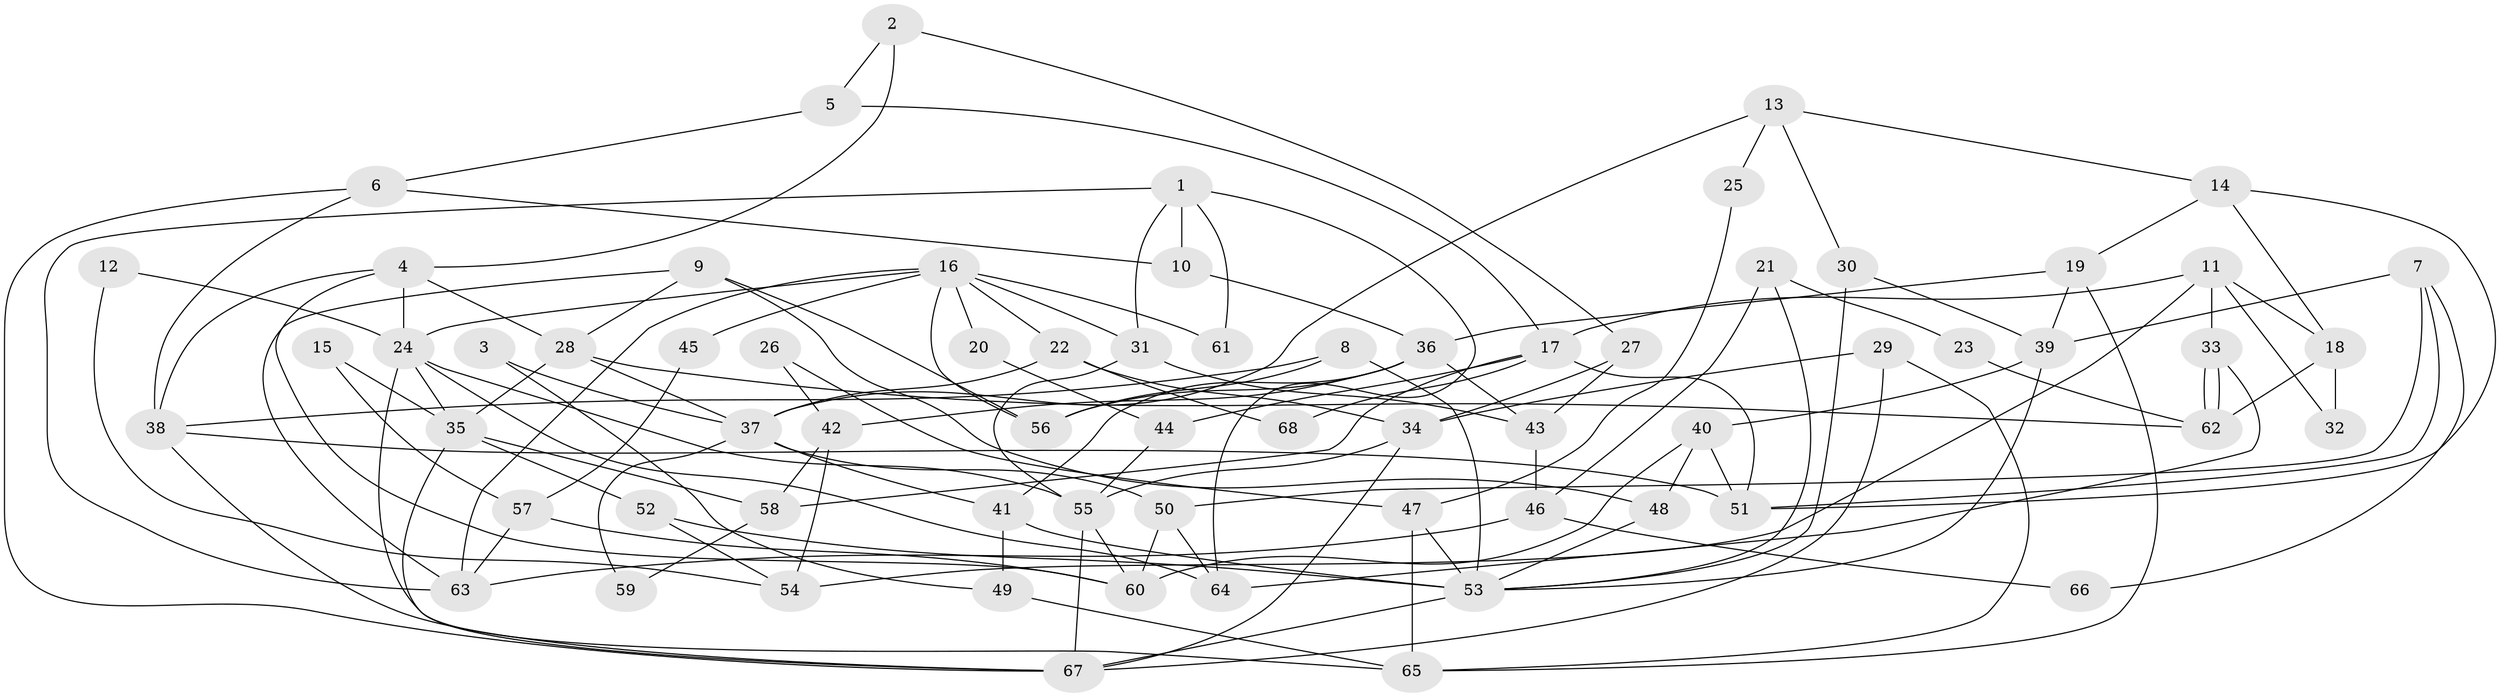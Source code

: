 // coarse degree distribution, {4: 0.25, 6: 0.08333333333333333, 8: 0.041666666666666664, 3: 0.08333333333333333, 2: 0.1875, 5: 0.14583333333333334, 7: 0.14583333333333334, 1: 0.020833333333333332, 10: 0.020833333333333332, 9: 0.020833333333333332}
// Generated by graph-tools (version 1.1) at 2025/37/03/04/25 23:37:14]
// undirected, 68 vertices, 136 edges
graph export_dot {
  node [color=gray90,style=filled];
  1;
  2;
  3;
  4;
  5;
  6;
  7;
  8;
  9;
  10;
  11;
  12;
  13;
  14;
  15;
  16;
  17;
  18;
  19;
  20;
  21;
  22;
  23;
  24;
  25;
  26;
  27;
  28;
  29;
  30;
  31;
  32;
  33;
  34;
  35;
  36;
  37;
  38;
  39;
  40;
  41;
  42;
  43;
  44;
  45;
  46;
  47;
  48;
  49;
  50;
  51;
  52;
  53;
  54;
  55;
  56;
  57;
  58;
  59;
  60;
  61;
  62;
  63;
  64;
  65;
  66;
  67;
  68;
  1 -- 64;
  1 -- 10;
  1 -- 31;
  1 -- 61;
  1 -- 63;
  2 -- 27;
  2 -- 4;
  2 -- 5;
  3 -- 37;
  3 -- 49;
  4 -- 38;
  4 -- 24;
  4 -- 28;
  4 -- 60;
  5 -- 17;
  5 -- 6;
  6 -- 67;
  6 -- 10;
  6 -- 38;
  7 -- 51;
  7 -- 39;
  7 -- 50;
  7 -- 66;
  8 -- 53;
  8 -- 38;
  8 -- 56;
  9 -- 56;
  9 -- 28;
  9 -- 48;
  9 -- 63;
  10 -- 36;
  11 -- 33;
  11 -- 54;
  11 -- 17;
  11 -- 18;
  11 -- 32;
  12 -- 24;
  12 -- 54;
  13 -- 37;
  13 -- 14;
  13 -- 25;
  13 -- 30;
  14 -- 18;
  14 -- 51;
  14 -- 19;
  15 -- 35;
  15 -- 57;
  16 -- 56;
  16 -- 63;
  16 -- 20;
  16 -- 22;
  16 -- 24;
  16 -- 31;
  16 -- 45;
  16 -- 61;
  17 -- 51;
  17 -- 44;
  17 -- 58;
  17 -- 68;
  18 -- 62;
  18 -- 32;
  19 -- 65;
  19 -- 36;
  19 -- 39;
  20 -- 44;
  21 -- 46;
  21 -- 53;
  21 -- 23;
  22 -- 34;
  22 -- 37;
  22 -- 68;
  23 -- 62;
  24 -- 55;
  24 -- 35;
  24 -- 64;
  24 -- 65;
  25 -- 47;
  26 -- 47;
  26 -- 42;
  27 -- 43;
  27 -- 34;
  28 -- 37;
  28 -- 35;
  28 -- 62;
  29 -- 34;
  29 -- 67;
  29 -- 65;
  30 -- 53;
  30 -- 39;
  31 -- 43;
  31 -- 55;
  33 -- 62;
  33 -- 62;
  33 -- 64;
  34 -- 67;
  34 -- 55;
  35 -- 52;
  35 -- 58;
  35 -- 67;
  36 -- 41;
  36 -- 42;
  36 -- 43;
  36 -- 56;
  37 -- 50;
  37 -- 41;
  37 -- 59;
  38 -- 67;
  38 -- 51;
  39 -- 40;
  39 -- 53;
  40 -- 48;
  40 -- 51;
  40 -- 60;
  41 -- 53;
  41 -- 49;
  42 -- 58;
  42 -- 54;
  43 -- 46;
  44 -- 55;
  45 -- 57;
  46 -- 63;
  46 -- 66;
  47 -- 53;
  47 -- 65;
  48 -- 53;
  49 -- 65;
  50 -- 60;
  50 -- 64;
  52 -- 53;
  52 -- 54;
  53 -- 67;
  55 -- 60;
  55 -- 67;
  57 -- 60;
  57 -- 63;
  58 -- 59;
}
